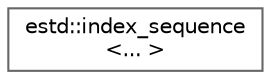 digraph "Graphical Class Hierarchy"
{
 // LATEX_PDF_SIZE
  bgcolor="transparent";
  edge [fontname=Helvetica,fontsize=10,labelfontname=Helvetica,labelfontsize=10];
  node [fontname=Helvetica,fontsize=10,shape=box,height=0.2,width=0.4];
  rankdir="LR";
  Node0 [id="Node000000",label="estd::index_sequence\l\<... \>",height=0.2,width=0.4,color="grey40", fillcolor="white", style="filled",URL="$da/df5/structestd_1_1index__sequence.html",tooltip=" "];
}
